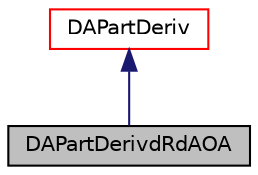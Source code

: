 digraph "DAPartDerivdRdAOA"
{
  bgcolor="transparent";
  edge [fontname="Helvetica",fontsize="10",labelfontname="Helvetica",labelfontsize="10"];
  node [fontname="Helvetica",fontsize="10",shape=record];
  Node2 [label="DAPartDerivdRdAOA",height=0.2,width=0.4,color="black", fillcolor="grey75", style="filled", fontcolor="black"];
  Node3 -> Node2 [dir="back",color="midnightblue",fontsize="10",style="solid",fontname="Helvetica"];
  Node3 [label="DAPartDeriv",height=0.2,width=0.4,color="red",URL="$classFoam_1_1DAPartDeriv.html"];
}
